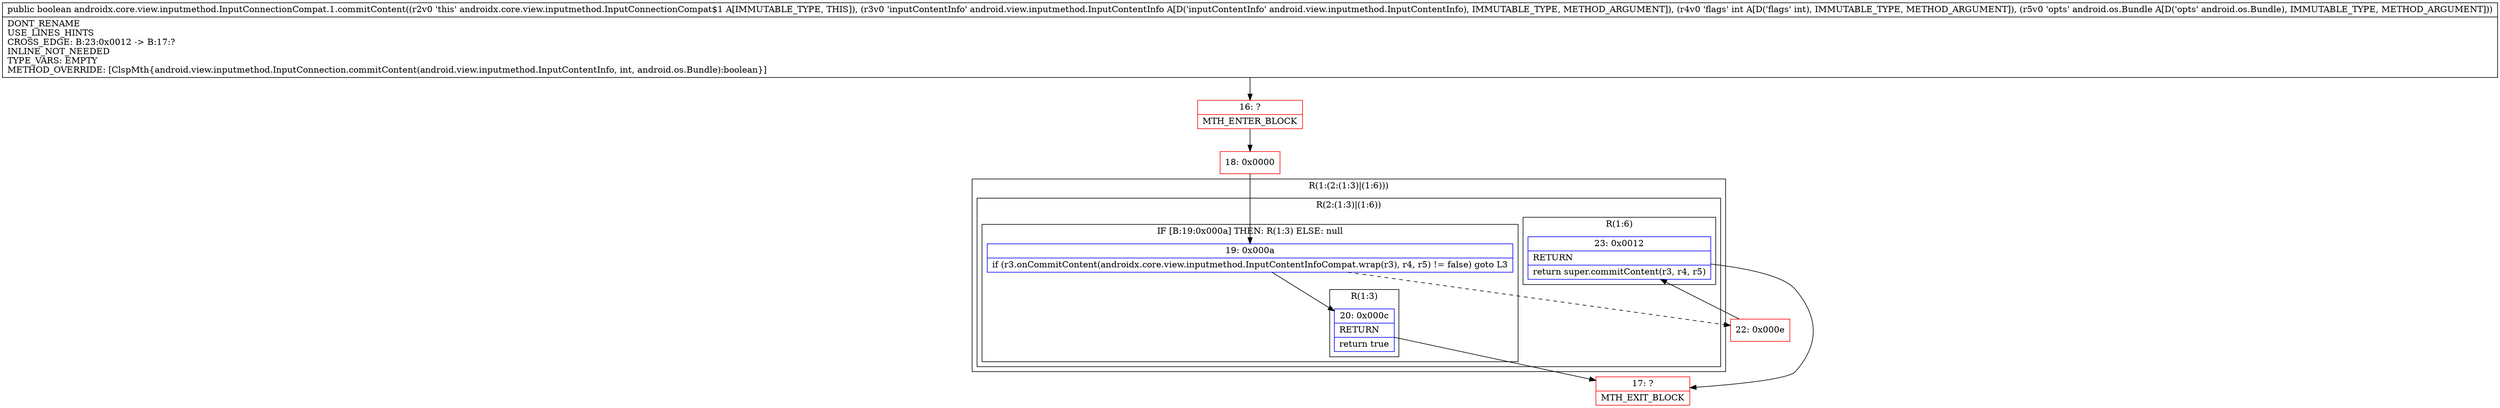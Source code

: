 digraph "CFG forandroidx.core.view.inputmethod.InputConnectionCompat.1.commitContent(Landroid\/view\/inputmethod\/InputContentInfo;ILandroid\/os\/Bundle;)Z" {
subgraph cluster_Region_368999902 {
label = "R(1:(2:(1:3)|(1:6)))";
node [shape=record,color=blue];
subgraph cluster_Region_1186611449 {
label = "R(2:(1:3)|(1:6))";
node [shape=record,color=blue];
subgraph cluster_IfRegion_2137887915 {
label = "IF [B:19:0x000a] THEN: R(1:3) ELSE: null";
node [shape=record,color=blue];
Node_19 [shape=record,label="{19\:\ 0x000a|if (r3.onCommitContent(androidx.core.view.inputmethod.InputContentInfoCompat.wrap(r3), r4, r5) != false) goto L3\l}"];
subgraph cluster_Region_866117816 {
label = "R(1:3)";
node [shape=record,color=blue];
Node_20 [shape=record,label="{20\:\ 0x000c|RETURN\l|return true\l}"];
}
}
subgraph cluster_Region_1441358744 {
label = "R(1:6)";
node [shape=record,color=blue];
Node_23 [shape=record,label="{23\:\ 0x0012|RETURN\l|return super.commitContent(r3, r4, r5)\l}"];
}
}
}
Node_16 [shape=record,color=red,label="{16\:\ ?|MTH_ENTER_BLOCK\l}"];
Node_18 [shape=record,color=red,label="{18\:\ 0x0000}"];
Node_17 [shape=record,color=red,label="{17\:\ ?|MTH_EXIT_BLOCK\l}"];
Node_22 [shape=record,color=red,label="{22\:\ 0x000e}"];
MethodNode[shape=record,label="{public boolean androidx.core.view.inputmethod.InputConnectionCompat.1.commitContent((r2v0 'this' androidx.core.view.inputmethod.InputConnectionCompat$1 A[IMMUTABLE_TYPE, THIS]), (r3v0 'inputContentInfo' android.view.inputmethod.InputContentInfo A[D('inputContentInfo' android.view.inputmethod.InputContentInfo), IMMUTABLE_TYPE, METHOD_ARGUMENT]), (r4v0 'flags' int A[D('flags' int), IMMUTABLE_TYPE, METHOD_ARGUMENT]), (r5v0 'opts' android.os.Bundle A[D('opts' android.os.Bundle), IMMUTABLE_TYPE, METHOD_ARGUMENT]))  | DONT_RENAME\lUSE_LINES_HINTS\lCROSS_EDGE: B:23:0x0012 \-\> B:17:?\lINLINE_NOT_NEEDED\lTYPE_VARS: EMPTY\lMETHOD_OVERRIDE: [ClspMth\{android.view.inputmethod.InputConnection.commitContent(android.view.inputmethod.InputContentInfo, int, android.os.Bundle):boolean\}]\l}"];
MethodNode -> Node_16;Node_19 -> Node_20;
Node_19 -> Node_22[style=dashed];
Node_20 -> Node_17;
Node_23 -> Node_17;
Node_16 -> Node_18;
Node_18 -> Node_19;
Node_22 -> Node_23;
}

